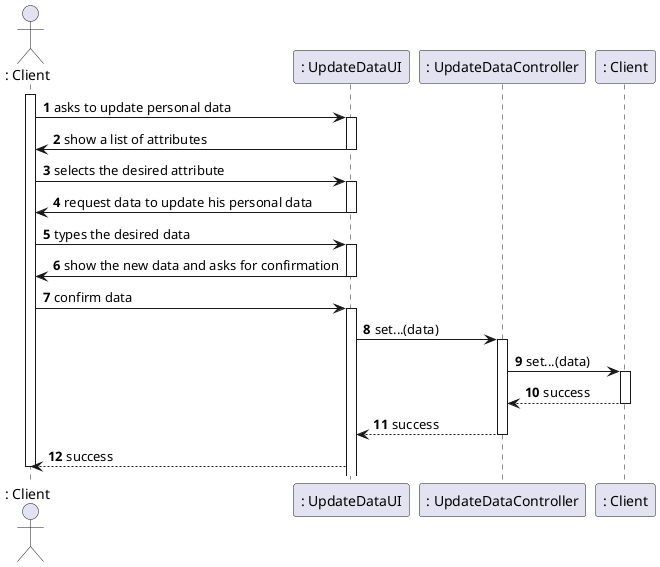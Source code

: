 @startuml
'https://plantuml.com/sequence-diagram

autonumber
actor ": Client" as CL

participant ": UpdateDataUI" as UI
participant ": UpdateDataController" as CTRL
participant ": Client" as CLD


activate CL
CL -> UI : asks to update personal data
activate UI
UI -> CL : show a list of attributes
deactivate UI
CL -> UI : selects the desired attribute
activate UI
UI -> CL : request data to update his personal data
deactivate UI
CL -> UI : types the desired data
activate UI
UI -> CL : show the new data and asks for confirmation
deactivate UI
CL -> UI : confirm data
activate UI
UI -> CTRL : set...(data)
activate CTRL
CTRL -> CLD : set...(data)
activate CLD
CLD --> CTRL : success
deactivate CLD
CTRL --> UI : success
deactivate CTRL
UI --> CL : success



deactivate CL

@enduml